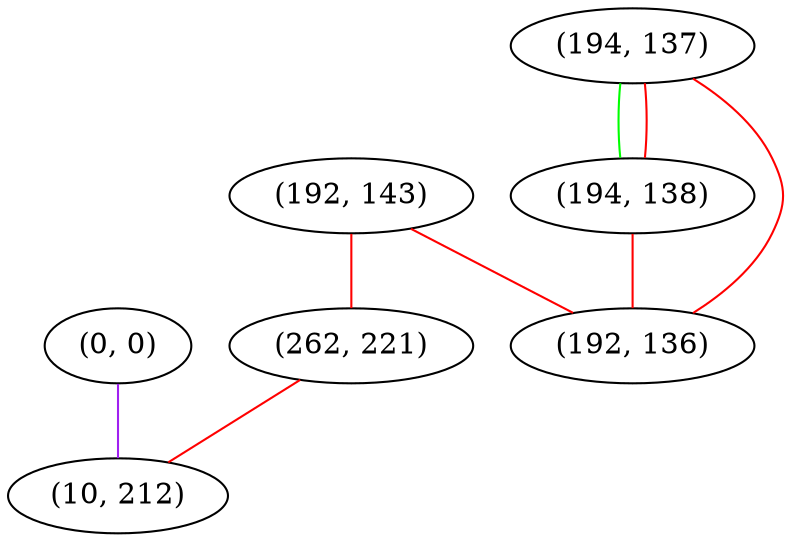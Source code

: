 graph "" {
"(0, 0)";
"(194, 137)";
"(192, 143)";
"(262, 221)";
"(194, 138)";
"(10, 212)";
"(192, 136)";
"(0, 0)" -- "(10, 212)"  [color=purple, key=0, weight=4];
"(194, 137)" -- "(192, 136)"  [color=red, key=0, weight=1];
"(194, 137)" -- "(194, 138)"  [color=green, key=0, weight=2];
"(194, 137)" -- "(194, 138)"  [color=red, key=1, weight=1];
"(192, 143)" -- "(192, 136)"  [color=red, key=0, weight=1];
"(192, 143)" -- "(262, 221)"  [color=red, key=0, weight=1];
"(262, 221)" -- "(10, 212)"  [color=red, key=0, weight=1];
"(194, 138)" -- "(192, 136)"  [color=red, key=0, weight=1];
}
